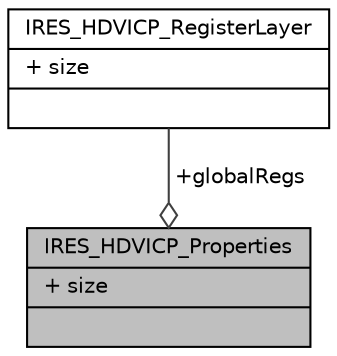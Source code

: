 digraph "IRES_HDVICP_Properties"
{
  edge [fontname="Helvetica",fontsize="10",labelfontname="Helvetica",labelfontsize="10"];
  node [fontname="Helvetica",fontsize="10",shape=record];
  Node1 [label="{IRES_HDVICP_Properties\n|+ size\l|}",height=0.2,width=0.4,color="black", fillcolor="grey75", style="filled", fontcolor="black"];
  Node2 -> Node1 [color="grey25",fontsize="10",style="solid",label=" +globalRegs" ,arrowhead="odiamond",fontname="Helvetica"];
  Node2 [label="{IRES_HDVICP_RegisterLayer\n|+ size\l|}",height=0.2,width=0.4,color="black", fillcolor="white", style="filled",URL="$struct_i_r_e_s___h_d_v_i_c_p___register_layer.html",tooltip="HDVICP Register Layout. "];
}
